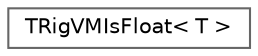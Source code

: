digraph "Graphical Class Hierarchy"
{
 // INTERACTIVE_SVG=YES
 // LATEX_PDF_SIZE
  bgcolor="transparent";
  edge [fontname=Helvetica,fontsize=10,labelfontname=Helvetica,labelfontsize=10];
  node [fontname=Helvetica,fontsize=10,shape=box,height=0.2,width=0.4];
  rankdir="LR";
  Node0 [id="Node000000",label="TRigVMIsFloat\< T \>",height=0.2,width=0.4,color="grey40", fillcolor="white", style="filled",URL="$d6/d39/structTRigVMIsFloat.html",tooltip=" "];
}
